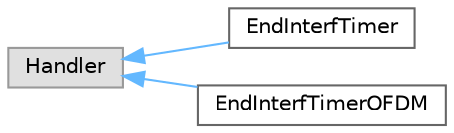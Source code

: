 digraph "Graphical Class Hierarchy"
{
 // LATEX_PDF_SIZE
  bgcolor="transparent";
  edge [fontname=Helvetica,fontsize=10,labelfontname=Helvetica,labelfontsize=10];
  node [fontname=Helvetica,fontsize=10,shape=box,height=0.2,width=0.4];
  rankdir="LR";
  Node0 [id="Node000000",label="Handler",height=0.2,width=0.4,color="grey60", fillcolor="#E0E0E0", style="filled",tooltip=" "];
  Node0 -> Node1 [id="edge27_Node000000_Node000001",dir="back",color="steelblue1",style="solid",tooltip=" "];
  Node1 [id="Node000001",label="EndInterfTimer",height=0.2,width=0.4,color="grey40", fillcolor="white", style="filled",URL="$classEndInterfTimer.html",tooltip=" "];
  Node0 -> Node2 [id="edge28_Node000000_Node000002",dir="back",color="steelblue1",style="solid",tooltip=" "];
  Node2 [id="Node000002",label="EndInterfTimerOFDM",height=0.2,width=0.4,color="grey40", fillcolor="white", style="filled",URL="$classEndInterfTimerOFDM.html",tooltip=" "];
}
